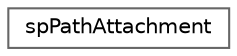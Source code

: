 digraph "类继承关系图"
{
 // LATEX_PDF_SIZE
  bgcolor="transparent";
  edge [fontname=Helvetica,fontsize=10,labelfontname=Helvetica,labelfontsize=10];
  node [fontname=Helvetica,fontsize=10,shape=box,height=0.2,width=0.4];
  rankdir="LR";
  Node0 [id="Node000000",label="spPathAttachment",height=0.2,width=0.4,color="grey40", fillcolor="white", style="filled",URL="$structsp_path_attachment.html",tooltip=" "];
}

